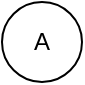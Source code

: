 <mxfile version="22.1.4" type="device">
  <diagram name="Page-1" id="FZyZBt6QJfq4KaUjjqUM">
    <mxGraphModel dx="819" dy="467" grid="1" gridSize="10" guides="1" tooltips="1" connect="1" arrows="1" fold="1" page="1" pageScale="1" pageWidth="1600" pageHeight="900" math="0" shadow="0">
      <root>
        <mxCell id="0" />
        <mxCell id="1" parent="0" />
        <mxCell id="zqNxPcv2Sf1Z0cSii0pp-1" value="A" style="ellipse;whiteSpace=wrap;html=1;" vertex="1" parent="1">
          <mxGeometry x="520" y="280" width="40" height="40" as="geometry" />
        </mxCell>
      </root>
    </mxGraphModel>
  </diagram>
</mxfile>

